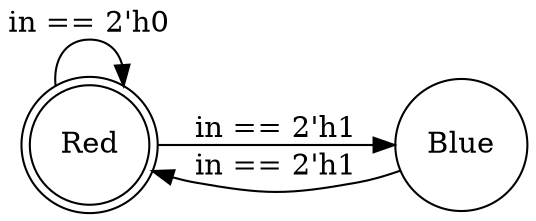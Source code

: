 digraph Color {
    rankdir=LR;

    node [shape = doublecircle, label="Red"] Red;
    node [shape = circle, label="Blue"] Blue;

    Blue    ->  Red [ label = "in == 2'h1" ];
    Red    ->  Red [ label = "in == 2'h0" ];
    Red    ->  Blue [ label = "in == 2'h1" ];
}
